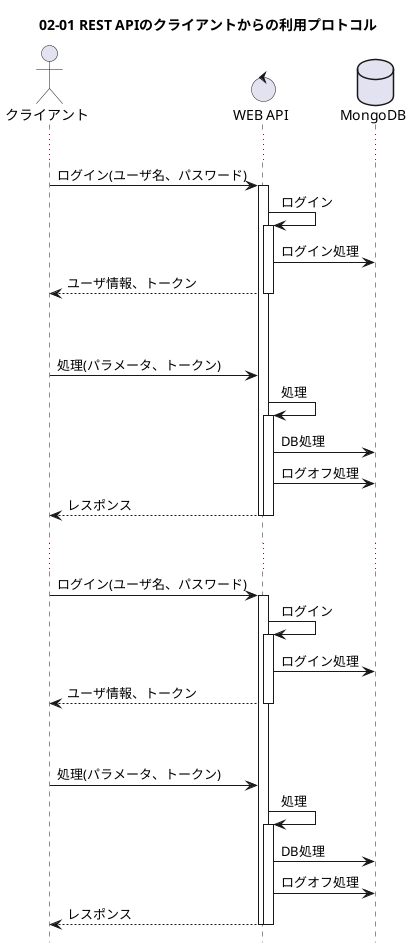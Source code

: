 @startuml 02-01 REST APIのクライアントからの利用プロトコル

hide footbox
title 02-01 REST APIのクライアントからの利用プロトコル

' アクター
actor "クライアント" as client
control "WEB API" as webapi
database "MongoDB" as db

...
client -> webapi: ログイン(ユーザ名、パスワード)
activate webapi
webapi -> webapi: ログイン
activate webapi
webapi -> db: ログイン処理
client <-- webapi:ユーザ情報、トークン
deactivate webapi

||50||
client -> webapi: 処理(パラメータ、トークン)
webapi -> webapi: 処理
activate webapi
webapi -> db: DB処理

webapi -> db: ログオフ処理
client <-- webapi: レスポンス
deactivate webapi
deactivate webapi
||20||

...
client -> webapi: ログイン(ユーザ名、パスワード)
activate webapi
webapi -> webapi: ログイン
activate webapi
webapi -> db: ログイン処理
client <-- webapi:ユーザ情報、トークン
deactivate webapi

||50||
client -> webapi: 処理(パラメータ、トークン)
webapi -> webapi: 処理
activate webapi
webapi -> db: DB処理

webapi -> db: ログオフ処理
client <-- webapi: レスポンス
deactivate webapi
deactivate webapi




@enduml